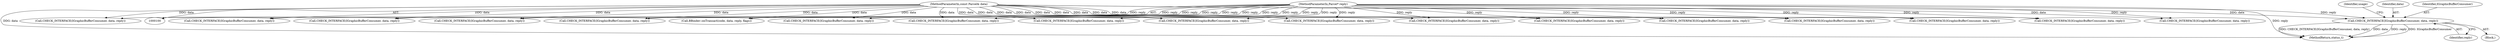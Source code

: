 digraph "0_Android_a30d7d90c4f718e46fb41a99b3d52800e1011b73@pointer" {
"1000433" [label="(Call,CHECK_INTERFACE(IGraphicBufferConsumer, data, reply))"];
"1000102" [label="(MethodParameterIn,const Parcel& data)"];
"1000103" [label="(MethodParameterIn,Parcel* reply)"];
"1000281" [label="(Call,CHECK_INTERFACE(IGraphicBufferConsumer, data, reply))"];
"1000452" [label="(Call,CHECK_INTERFACE(IGraphicBufferConsumer, data, reply))"];
"1000412" [label="(Call,CHECK_INTERFACE(IGraphicBufferConsumer, data, reply))"];
"1000510" [label="(Call,BBinder::onTransact(code, data, reply, flags))"];
"1000439" [label="(Identifier,usage)"];
"1000381" [label="(Call,CHECK_INTERFACE(IGraphicBufferConsumer, data, reply))"];
"1000490" [label="(Call,CHECK_INTERFACE(IGraphicBufferConsumer, data, reply))"];
"1000348" [label="(Call,CHECK_INTERFACE(IGraphicBufferConsumer, data, reply))"];
"1000329" [label="(Call,CHECK_INTERFACE(IGraphicBufferConsumer, data, reply))"];
"1000102" [label="(MethodParameterIn,const Parcel& data)"];
"1000432" [label="(Block,)"];
"1000166" [label="(Call,CHECK_INTERFACE(IGraphicBufferConsumer, data, reply))"];
"1000111" [label="(Call,CHECK_INTERFACE(IGraphicBufferConsumer, data, reply))"];
"1000267" [label="(Call,CHECK_INTERFACE(IGraphicBufferConsumer, data, reply))"];
"1000435" [label="(Identifier,data)"];
"1000362" [label="(Call,CHECK_INTERFACE(IGraphicBufferConsumer, data, reply))"];
"1000305" [label="(Call,CHECK_INTERFACE(IGraphicBufferConsumer, data, reply))"];
"1000471" [label="(Call,CHECK_INTERFACE(IGraphicBufferConsumer, data, reply))"];
"1000198" [label="(Call,CHECK_INTERFACE(IGraphicBufferConsumer, data, reply))"];
"1000436" [label="(Identifier,reply)"];
"1000147" [label="(Call,CHECK_INTERFACE(IGraphicBufferConsumer, data, reply))"];
"1000391" [label="(Call,CHECK_INTERFACE(IGraphicBufferConsumer, data, reply))"];
"1000433" [label="(Call,CHECK_INTERFACE(IGraphicBufferConsumer, data, reply))"];
"1000103" [label="(MethodParameterIn,Parcel* reply)"];
"1000242" [label="(Call,CHECK_INTERFACE(IGraphicBufferConsumer, data, reply))"];
"1000434" [label="(Identifier,IGraphicBufferConsumer)"];
"1000515" [label="(MethodReturn,status_t)"];
"1000433" -> "1000432"  [label="AST: "];
"1000433" -> "1000436"  [label="CFG: "];
"1000434" -> "1000433"  [label="AST: "];
"1000435" -> "1000433"  [label="AST: "];
"1000436" -> "1000433"  [label="AST: "];
"1000439" -> "1000433"  [label="CFG: "];
"1000433" -> "1000515"  [label="DDG: reply"];
"1000433" -> "1000515"  [label="DDG: IGraphicBufferConsumer"];
"1000433" -> "1000515"  [label="DDG: CHECK_INTERFACE(IGraphicBufferConsumer, data, reply)"];
"1000433" -> "1000515"  [label="DDG: data"];
"1000102" -> "1000433"  [label="DDG: data"];
"1000103" -> "1000433"  [label="DDG: reply"];
"1000102" -> "1000100"  [label="AST: "];
"1000102" -> "1000515"  [label="DDG: data"];
"1000102" -> "1000111"  [label="DDG: data"];
"1000102" -> "1000147"  [label="DDG: data"];
"1000102" -> "1000166"  [label="DDG: data"];
"1000102" -> "1000198"  [label="DDG: data"];
"1000102" -> "1000242"  [label="DDG: data"];
"1000102" -> "1000267"  [label="DDG: data"];
"1000102" -> "1000281"  [label="DDG: data"];
"1000102" -> "1000305"  [label="DDG: data"];
"1000102" -> "1000329"  [label="DDG: data"];
"1000102" -> "1000348"  [label="DDG: data"];
"1000102" -> "1000362"  [label="DDG: data"];
"1000102" -> "1000381"  [label="DDG: data"];
"1000102" -> "1000391"  [label="DDG: data"];
"1000102" -> "1000412"  [label="DDG: data"];
"1000102" -> "1000452"  [label="DDG: data"];
"1000102" -> "1000471"  [label="DDG: data"];
"1000102" -> "1000490"  [label="DDG: data"];
"1000102" -> "1000510"  [label="DDG: data"];
"1000103" -> "1000100"  [label="AST: "];
"1000103" -> "1000515"  [label="DDG: reply"];
"1000103" -> "1000111"  [label="DDG: reply"];
"1000103" -> "1000147"  [label="DDG: reply"];
"1000103" -> "1000166"  [label="DDG: reply"];
"1000103" -> "1000198"  [label="DDG: reply"];
"1000103" -> "1000242"  [label="DDG: reply"];
"1000103" -> "1000267"  [label="DDG: reply"];
"1000103" -> "1000281"  [label="DDG: reply"];
"1000103" -> "1000305"  [label="DDG: reply"];
"1000103" -> "1000329"  [label="DDG: reply"];
"1000103" -> "1000348"  [label="DDG: reply"];
"1000103" -> "1000362"  [label="DDG: reply"];
"1000103" -> "1000381"  [label="DDG: reply"];
"1000103" -> "1000391"  [label="DDG: reply"];
"1000103" -> "1000412"  [label="DDG: reply"];
"1000103" -> "1000452"  [label="DDG: reply"];
"1000103" -> "1000471"  [label="DDG: reply"];
"1000103" -> "1000490"  [label="DDG: reply"];
"1000103" -> "1000510"  [label="DDG: reply"];
}
